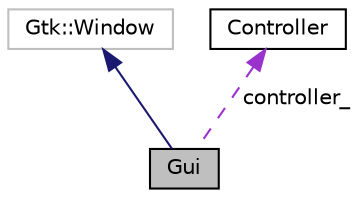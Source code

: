 digraph "Gui"
{
 // LATEX_PDF_SIZE
  edge [fontname="Helvetica",fontsize="10",labelfontname="Helvetica",labelfontsize="10"];
  node [fontname="Helvetica",fontsize="10",shape=record];
  Node1 [label="Gui",height=0.2,width=0.4,color="black", fillcolor="grey75", style="filled", fontcolor="black",tooltip="GUI (Graphical User Interface) class. Primary function is to handle user/system interaction graphical..."];
  Node2 -> Node1 [dir="back",color="midnightblue",fontsize="10",style="solid",fontname="Helvetica"];
  Node2 [label="Gtk::Window",height=0.2,width=0.4,color="grey75", fillcolor="white", style="filled",tooltip=" "];
  Node3 -> Node1 [dir="back",color="darkorchid3",fontsize="10",style="dashed",label=" controller_" ,fontname="Helvetica"];
  Node3 [label="Controller",height=0.2,width=0.4,color="black", fillcolor="white", style="filled",URL="$d9/d85/classController.html",tooltip="Controller class. Manages inteactions between user interface and election processing."];
}
